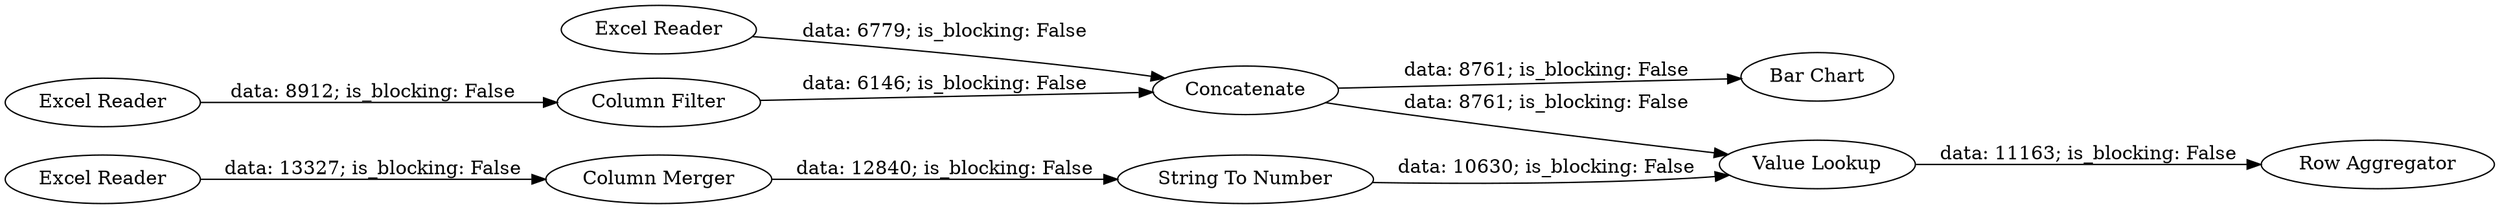 digraph {
	"-8812232376027419109_9" [label="String To Number"]
	"-8812232376027419109_1" [label="Excel Reader"]
	"-8812232376027419109_11" [label="Row Aggregator"]
	"-8812232376027419109_7" [label="Excel Reader"]
	"-8812232376027419109_5" [label=Concatenate]
	"-8812232376027419109_4" [label="Column Filter"]
	"-8812232376027419109_3" [label="Excel Reader"]
	"-8812232376027419109_6" [label="Bar Chart"]
	"-8812232376027419109_10" [label="Value Lookup"]
	"-8812232376027419109_8" [label="Column Merger"]
	"-8812232376027419109_7" -> "-8812232376027419109_8" [label="data: 13327; is_blocking: False"]
	"-8812232376027419109_5" -> "-8812232376027419109_10" [label="data: 8761; is_blocking: False"]
	"-8812232376027419109_10" -> "-8812232376027419109_11" [label="data: 11163; is_blocking: False"]
	"-8812232376027419109_3" -> "-8812232376027419109_4" [label="data: 8912; is_blocking: False"]
	"-8812232376027419109_5" -> "-8812232376027419109_6" [label="data: 8761; is_blocking: False"]
	"-8812232376027419109_4" -> "-8812232376027419109_5" [label="data: 6146; is_blocking: False"]
	"-8812232376027419109_9" -> "-8812232376027419109_10" [label="data: 10630; is_blocking: False"]
	"-8812232376027419109_8" -> "-8812232376027419109_9" [label="data: 12840; is_blocking: False"]
	"-8812232376027419109_1" -> "-8812232376027419109_5" [label="data: 6779; is_blocking: False"]
	rankdir=LR
}
